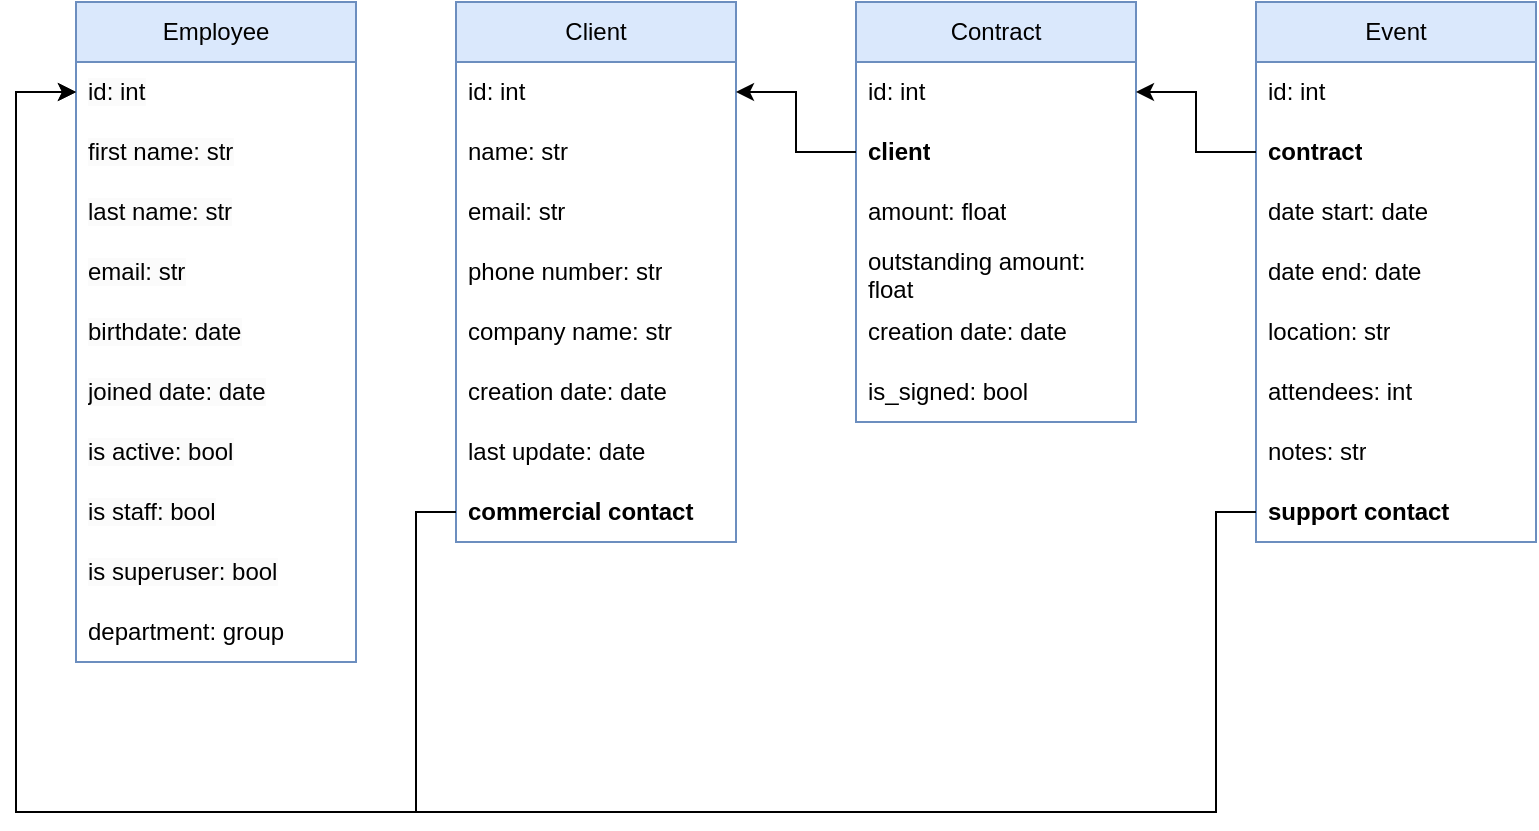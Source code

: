 <mxfile version="23.1.5" type="device">
  <diagram name="Page-1" id="cbP6V3t13E7HVNh1BX21">
    <mxGraphModel dx="2232" dy="1149" grid="1" gridSize="10" guides="1" tooltips="1" connect="1" arrows="1" fold="1" page="1" pageScale="1" pageWidth="827" pageHeight="1169" math="0" shadow="0">
      <root>
        <mxCell id="0" />
        <mxCell id="1" parent="0" />
        <mxCell id="vxIl5W82zsfTe3Qx2Jc8-1" value="Client" style="swimlane;fontStyle=0;childLayout=stackLayout;horizontal=1;startSize=30;horizontalStack=0;resizeParent=1;resizeParentMax=0;resizeLast=0;collapsible=1;marginBottom=0;whiteSpace=wrap;html=1;fillColor=#dae8fc;strokeColor=#6c8ebf;" parent="1" vertex="1">
          <mxGeometry x="250" y="285" width="140" height="270" as="geometry" />
        </mxCell>
        <mxCell id="vxIl5W82zsfTe3Qx2Jc8-2" value="id: int" style="text;strokeColor=none;fillColor=none;align=left;verticalAlign=middle;spacingLeft=4;spacingRight=4;overflow=hidden;points=[[0,0.5],[1,0.5]];portConstraint=eastwest;rotatable=0;whiteSpace=wrap;html=1;" parent="vxIl5W82zsfTe3Qx2Jc8-1" vertex="1">
          <mxGeometry y="30" width="140" height="30" as="geometry" />
        </mxCell>
        <mxCell id="vxIl5W82zsfTe3Qx2Jc8-3" value="name: str" style="text;strokeColor=none;fillColor=none;align=left;verticalAlign=middle;spacingLeft=4;spacingRight=4;overflow=hidden;points=[[0,0.5],[1,0.5]];portConstraint=eastwest;rotatable=0;whiteSpace=wrap;html=1;" parent="vxIl5W82zsfTe3Qx2Jc8-1" vertex="1">
          <mxGeometry y="60" width="140" height="30" as="geometry" />
        </mxCell>
        <mxCell id="vxIl5W82zsfTe3Qx2Jc8-4" value="email: str" style="text;strokeColor=none;fillColor=none;align=left;verticalAlign=middle;spacingLeft=4;spacingRight=4;overflow=hidden;points=[[0,0.5],[1,0.5]];portConstraint=eastwest;rotatable=0;whiteSpace=wrap;html=1;" parent="vxIl5W82zsfTe3Qx2Jc8-1" vertex="1">
          <mxGeometry y="90" width="140" height="30" as="geometry" />
        </mxCell>
        <mxCell id="vxIl5W82zsfTe3Qx2Jc8-6" value="phone number: str" style="text;strokeColor=none;fillColor=none;align=left;verticalAlign=middle;spacingLeft=4;spacingRight=4;overflow=hidden;points=[[0,0.5],[1,0.5]];portConstraint=eastwest;rotatable=0;whiteSpace=wrap;html=1;" parent="vxIl5W82zsfTe3Qx2Jc8-1" vertex="1">
          <mxGeometry y="120" width="140" height="30" as="geometry" />
        </mxCell>
        <mxCell id="vxIl5W82zsfTe3Qx2Jc8-7" value="company name: str" style="text;strokeColor=none;fillColor=none;align=left;verticalAlign=middle;spacingLeft=4;spacingRight=4;overflow=hidden;points=[[0,0.5],[1,0.5]];portConstraint=eastwest;rotatable=0;whiteSpace=wrap;html=1;" parent="vxIl5W82zsfTe3Qx2Jc8-1" vertex="1">
          <mxGeometry y="150" width="140" height="30" as="geometry" />
        </mxCell>
        <mxCell id="vxIl5W82zsfTe3Qx2Jc8-8" value="creation date: date" style="text;strokeColor=none;fillColor=none;align=left;verticalAlign=middle;spacingLeft=4;spacingRight=4;overflow=hidden;points=[[0,0.5],[1,0.5]];portConstraint=eastwest;rotatable=0;whiteSpace=wrap;html=1;" parent="vxIl5W82zsfTe3Qx2Jc8-1" vertex="1">
          <mxGeometry y="180" width="140" height="30" as="geometry" />
        </mxCell>
        <mxCell id="vxIl5W82zsfTe3Qx2Jc8-9" value="last update: date" style="text;strokeColor=none;fillColor=none;align=left;verticalAlign=middle;spacingLeft=4;spacingRight=4;overflow=hidden;points=[[0,0.5],[1,0.5]];portConstraint=eastwest;rotatable=0;whiteSpace=wrap;html=1;" parent="vxIl5W82zsfTe3Qx2Jc8-1" vertex="1">
          <mxGeometry y="210" width="140" height="30" as="geometry" />
        </mxCell>
        <mxCell id="vxIl5W82zsfTe3Qx2Jc8-10" value="commercial contact" style="text;strokeColor=none;fillColor=none;align=left;verticalAlign=middle;spacingLeft=4;spacingRight=4;overflow=hidden;points=[[0,0.5],[1,0.5]];portConstraint=eastwest;rotatable=0;whiteSpace=wrap;html=1;fontStyle=1" parent="vxIl5W82zsfTe3Qx2Jc8-1" vertex="1">
          <mxGeometry y="240" width="140" height="30" as="geometry" />
        </mxCell>
        <mxCell id="vxIl5W82zsfTe3Qx2Jc8-11" value="Contract" style="swimlane;fontStyle=0;childLayout=stackLayout;horizontal=1;startSize=30;horizontalStack=0;resizeParent=1;resizeParentMax=0;resizeLast=0;collapsible=1;marginBottom=0;whiteSpace=wrap;html=1;fillColor=#dae8fc;strokeColor=#6c8ebf;" parent="1" vertex="1">
          <mxGeometry x="450" y="285" width="140" height="210" as="geometry" />
        </mxCell>
        <mxCell id="vxIl5W82zsfTe3Qx2Jc8-12" value="id: int" style="text;strokeColor=none;fillColor=none;align=left;verticalAlign=middle;spacingLeft=4;spacingRight=4;overflow=hidden;points=[[0,0.5],[1,0.5]];portConstraint=eastwest;rotatable=0;whiteSpace=wrap;html=1;" parent="vxIl5W82zsfTe3Qx2Jc8-11" vertex="1">
          <mxGeometry y="30" width="140" height="30" as="geometry" />
        </mxCell>
        <mxCell id="vxIl5W82zsfTe3Qx2Jc8-13" value="client" style="text;strokeColor=none;fillColor=none;align=left;verticalAlign=middle;spacingLeft=4;spacingRight=4;overflow=hidden;points=[[0,0.5],[1,0.5]];portConstraint=eastwest;rotatable=0;whiteSpace=wrap;html=1;fontStyle=1" parent="vxIl5W82zsfTe3Qx2Jc8-11" vertex="1">
          <mxGeometry y="60" width="140" height="30" as="geometry" />
        </mxCell>
        <mxCell id="vxIl5W82zsfTe3Qx2Jc8-14" value="amount: float" style="text;strokeColor=none;fillColor=none;align=left;verticalAlign=middle;spacingLeft=4;spacingRight=4;overflow=hidden;points=[[0,0.5],[1,0.5]];portConstraint=eastwest;rotatable=0;whiteSpace=wrap;html=1;" parent="vxIl5W82zsfTe3Qx2Jc8-11" vertex="1">
          <mxGeometry y="90" width="140" height="30" as="geometry" />
        </mxCell>
        <mxCell id="vxIl5W82zsfTe3Qx2Jc8-15" value="outstanding amount: float" style="text;strokeColor=none;fillColor=none;align=left;verticalAlign=middle;spacingLeft=4;spacingRight=4;overflow=hidden;points=[[0,0.5],[1,0.5]];portConstraint=eastwest;rotatable=0;whiteSpace=wrap;html=1;" parent="vxIl5W82zsfTe3Qx2Jc8-11" vertex="1">
          <mxGeometry y="120" width="140" height="30" as="geometry" />
        </mxCell>
        <mxCell id="vxIl5W82zsfTe3Qx2Jc8-16" value="creation date: date" style="text;strokeColor=none;fillColor=none;align=left;verticalAlign=middle;spacingLeft=4;spacingRight=4;overflow=hidden;points=[[0,0.5],[1,0.5]];portConstraint=eastwest;rotatable=0;whiteSpace=wrap;html=1;" parent="vxIl5W82zsfTe3Qx2Jc8-11" vertex="1">
          <mxGeometry y="150" width="140" height="30" as="geometry" />
        </mxCell>
        <mxCell id="vxIl5W82zsfTe3Qx2Jc8-17" value="is_signed: bool" style="text;strokeColor=none;fillColor=none;align=left;verticalAlign=middle;spacingLeft=4;spacingRight=4;overflow=hidden;points=[[0,0.5],[1,0.5]];portConstraint=eastwest;rotatable=0;whiteSpace=wrap;html=1;" parent="vxIl5W82zsfTe3Qx2Jc8-11" vertex="1">
          <mxGeometry y="180" width="140" height="30" as="geometry" />
        </mxCell>
        <mxCell id="vxIl5W82zsfTe3Qx2Jc8-20" value="Event" style="swimlane;fontStyle=0;childLayout=stackLayout;horizontal=1;startSize=30;horizontalStack=0;resizeParent=1;resizeParentMax=0;resizeLast=0;collapsible=1;marginBottom=0;whiteSpace=wrap;html=1;fillColor=#dae8fc;strokeColor=#6c8ebf;" parent="1" vertex="1">
          <mxGeometry x="650" y="285" width="140" height="270" as="geometry" />
        </mxCell>
        <mxCell id="vxIl5W82zsfTe3Qx2Jc8-21" value="id: int" style="text;strokeColor=none;fillColor=none;align=left;verticalAlign=middle;spacingLeft=4;spacingRight=4;overflow=hidden;points=[[0,0.5],[1,0.5]];portConstraint=eastwest;rotatable=0;whiteSpace=wrap;html=1;" parent="vxIl5W82zsfTe3Qx2Jc8-20" vertex="1">
          <mxGeometry y="30" width="140" height="30" as="geometry" />
        </mxCell>
        <mxCell id="vxIl5W82zsfTe3Qx2Jc8-22" value="contract" style="text;strokeColor=none;fillColor=none;align=left;verticalAlign=middle;spacingLeft=4;spacingRight=4;overflow=hidden;points=[[0,0.5],[1,0.5]];portConstraint=eastwest;rotatable=0;whiteSpace=wrap;html=1;fontStyle=1" parent="vxIl5W82zsfTe3Qx2Jc8-20" vertex="1">
          <mxGeometry y="60" width="140" height="30" as="geometry" />
        </mxCell>
        <mxCell id="vxIl5W82zsfTe3Qx2Jc8-23" value="date start: date" style="text;strokeColor=none;fillColor=none;align=left;verticalAlign=middle;spacingLeft=4;spacingRight=4;overflow=hidden;points=[[0,0.5],[1,0.5]];portConstraint=eastwest;rotatable=0;whiteSpace=wrap;html=1;" parent="vxIl5W82zsfTe3Qx2Jc8-20" vertex="1">
          <mxGeometry y="90" width="140" height="30" as="geometry" />
        </mxCell>
        <mxCell id="vxIl5W82zsfTe3Qx2Jc8-24" value="date end: date" style="text;strokeColor=none;fillColor=none;align=left;verticalAlign=middle;spacingLeft=4;spacingRight=4;overflow=hidden;points=[[0,0.5],[1,0.5]];portConstraint=eastwest;rotatable=0;whiteSpace=wrap;html=1;" parent="vxIl5W82zsfTe3Qx2Jc8-20" vertex="1">
          <mxGeometry y="120" width="140" height="30" as="geometry" />
        </mxCell>
        <mxCell id="vxIl5W82zsfTe3Qx2Jc8-25" value="location: str" style="text;strokeColor=none;fillColor=none;align=left;verticalAlign=middle;spacingLeft=4;spacingRight=4;overflow=hidden;points=[[0,0.5],[1,0.5]];portConstraint=eastwest;rotatable=0;whiteSpace=wrap;html=1;" parent="vxIl5W82zsfTe3Qx2Jc8-20" vertex="1">
          <mxGeometry y="150" width="140" height="30" as="geometry" />
        </mxCell>
        <mxCell id="vxIl5W82zsfTe3Qx2Jc8-26" value="attendees: int" style="text;strokeColor=none;fillColor=none;align=left;verticalAlign=middle;spacingLeft=4;spacingRight=4;overflow=hidden;points=[[0,0.5],[1,0.5]];portConstraint=eastwest;rotatable=0;whiteSpace=wrap;html=1;" parent="vxIl5W82zsfTe3Qx2Jc8-20" vertex="1">
          <mxGeometry y="180" width="140" height="30" as="geometry" />
        </mxCell>
        <mxCell id="vxIl5W82zsfTe3Qx2Jc8-27" value="notes: str" style="text;strokeColor=none;fillColor=none;align=left;verticalAlign=middle;spacingLeft=4;spacingRight=4;overflow=hidden;points=[[0,0.5],[1,0.5]];portConstraint=eastwest;rotatable=0;whiteSpace=wrap;html=1;" parent="vxIl5W82zsfTe3Qx2Jc8-20" vertex="1">
          <mxGeometry y="210" width="140" height="30" as="geometry" />
        </mxCell>
        <mxCell id="vxIl5W82zsfTe3Qx2Jc8-28" value="support contact" style="text;strokeColor=none;fillColor=none;align=left;verticalAlign=middle;spacingLeft=4;spacingRight=4;overflow=hidden;points=[[0,0.5],[1,0.5]];portConstraint=eastwest;rotatable=0;whiteSpace=wrap;html=1;fontStyle=1" parent="vxIl5W82zsfTe3Qx2Jc8-20" vertex="1">
          <mxGeometry y="240" width="140" height="30" as="geometry" />
        </mxCell>
        <mxCell id="vxIl5W82zsfTe3Qx2Jc8-37" value="Employee" style="swimlane;fontStyle=0;childLayout=stackLayout;horizontal=1;startSize=30;horizontalStack=0;resizeParent=1;resizeParentMax=0;resizeLast=0;collapsible=1;marginBottom=0;whiteSpace=wrap;html=1;fillColor=#dae8fc;strokeColor=#6c8ebf;" parent="1" vertex="1">
          <mxGeometry x="60" y="285" width="140" height="330" as="geometry" />
        </mxCell>
        <mxCell id="vxIl5W82zsfTe3Qx2Jc8-38" value="&lt;meta charset=&quot;utf-8&quot;&gt;&lt;span style=&quot;color: rgb(0, 0, 0); font-family: Helvetica; font-size: 12px; font-style: normal; font-variant-ligatures: normal; font-variant-caps: normal; font-weight: 400; letter-spacing: normal; orphans: 2; text-align: left; text-indent: 0px; text-transform: none; widows: 2; word-spacing: 0px; -webkit-text-stroke-width: 0px; background-color: rgb(251, 251, 251); text-decoration-thickness: initial; text-decoration-style: initial; text-decoration-color: initial; float: none; display: inline !important;&quot;&gt;id: int&lt;/span&gt;" style="text;strokeColor=none;fillColor=none;align=left;verticalAlign=middle;spacingLeft=4;spacingRight=4;overflow=hidden;points=[[0,0.5],[1,0.5]];portConstraint=eastwest;rotatable=0;whiteSpace=wrap;html=1;" parent="vxIl5W82zsfTe3Qx2Jc8-37" vertex="1">
          <mxGeometry y="30" width="140" height="30" as="geometry" />
        </mxCell>
        <mxCell id="vxIl5W82zsfTe3Qx2Jc8-39" value="&lt;span style=&quot;color: rgb(0, 0, 0); font-family: Helvetica; font-size: 12px; font-style: normal; font-variant-ligatures: normal; font-variant-caps: normal; font-weight: 400; letter-spacing: normal; orphans: 2; text-align: left; text-indent: 0px; text-transform: none; widows: 2; word-spacing: 0px; -webkit-text-stroke-width: 0px; background-color: rgb(251, 251, 251); text-decoration-thickness: initial; text-decoration-style: initial; text-decoration-color: initial; float: none; display: inline !important;&quot;&gt;first name: str&lt;/span&gt;" style="text;strokeColor=none;fillColor=none;align=left;verticalAlign=middle;spacingLeft=4;spacingRight=4;overflow=hidden;points=[[0,0.5],[1,0.5]];portConstraint=eastwest;rotatable=0;whiteSpace=wrap;html=1;" parent="vxIl5W82zsfTe3Qx2Jc8-37" vertex="1">
          <mxGeometry y="60" width="140" height="30" as="geometry" />
        </mxCell>
        <mxCell id="MKRm_B1N2oPZ_svvNA_S-1" value="&lt;span style=&quot;color: rgb(0, 0, 0); font-family: Helvetica; font-size: 12px; font-style: normal; font-variant-ligatures: normal; font-variant-caps: normal; font-weight: 400; letter-spacing: normal; orphans: 2; text-align: left; text-indent: 0px; text-transform: none; widows: 2; word-spacing: 0px; -webkit-text-stroke-width: 0px; background-color: rgb(251, 251, 251); text-decoration-thickness: initial; text-decoration-style: initial; text-decoration-color: initial; float: none; display: inline !important;&quot;&gt;last name: str&lt;/span&gt;" style="text;strokeColor=none;fillColor=none;align=left;verticalAlign=middle;spacingLeft=4;spacingRight=4;overflow=hidden;points=[[0,0.5],[1,0.5]];portConstraint=eastwest;rotatable=0;whiteSpace=wrap;html=1;" vertex="1" parent="vxIl5W82zsfTe3Qx2Jc8-37">
          <mxGeometry y="90" width="140" height="30" as="geometry" />
        </mxCell>
        <mxCell id="MKRm_B1N2oPZ_svvNA_S-2" value="&lt;span style=&quot;color: rgb(0, 0, 0); font-family: Helvetica; font-size: 12px; font-style: normal; font-variant-ligatures: normal; font-variant-caps: normal; font-weight: 400; letter-spacing: normal; orphans: 2; text-align: left; text-indent: 0px; text-transform: none; widows: 2; word-spacing: 0px; -webkit-text-stroke-width: 0px; background-color: rgb(251, 251, 251); text-decoration-thickness: initial; text-decoration-style: initial; text-decoration-color: initial; float: none; display: inline !important;&quot;&gt;email: str&lt;/span&gt;" style="text;strokeColor=none;fillColor=none;align=left;verticalAlign=middle;spacingLeft=4;spacingRight=4;overflow=hidden;points=[[0,0.5],[1,0.5]];portConstraint=eastwest;rotatable=0;whiteSpace=wrap;html=1;" vertex="1" parent="vxIl5W82zsfTe3Qx2Jc8-37">
          <mxGeometry y="120" width="140" height="30" as="geometry" />
        </mxCell>
        <mxCell id="MKRm_B1N2oPZ_svvNA_S-3" value="&lt;span style=&quot;color: rgb(0, 0, 0); font-family: Helvetica; font-size: 12px; font-style: normal; font-variant-ligatures: normal; font-variant-caps: normal; font-weight: 400; letter-spacing: normal; orphans: 2; text-align: left; text-indent: 0px; text-transform: none; widows: 2; word-spacing: 0px; -webkit-text-stroke-width: 0px; background-color: rgb(251, 251, 251); text-decoration-thickness: initial; text-decoration-style: initial; text-decoration-color: initial; float: none; display: inline !important;&quot;&gt;birthdate: date&lt;/span&gt;" style="text;strokeColor=none;fillColor=none;align=left;verticalAlign=middle;spacingLeft=4;spacingRight=4;overflow=hidden;points=[[0,0.5],[1,0.5]];portConstraint=eastwest;rotatable=0;whiteSpace=wrap;html=1;" vertex="1" parent="vxIl5W82zsfTe3Qx2Jc8-37">
          <mxGeometry y="150" width="140" height="30" as="geometry" />
        </mxCell>
        <mxCell id="MKRm_B1N2oPZ_svvNA_S-4" value="&lt;span style=&quot;color: rgb(0, 0, 0); font-family: Helvetica; font-size: 12px; font-style: normal; font-variant-ligatures: normal; font-variant-caps: normal; font-weight: 400; letter-spacing: normal; orphans: 2; text-align: left; text-indent: 0px; text-transform: none; widows: 2; word-spacing: 0px; -webkit-text-stroke-width: 0px; background-color: rgb(251, 251, 251); text-decoration-thickness: initial; text-decoration-style: initial; text-decoration-color: initial; float: none; display: inline !important;&quot;&gt;joined date: date&lt;/span&gt;" style="text;strokeColor=none;fillColor=none;align=left;verticalAlign=middle;spacingLeft=4;spacingRight=4;overflow=hidden;points=[[0,0.5],[1,0.5]];portConstraint=eastwest;rotatable=0;whiteSpace=wrap;html=1;" vertex="1" parent="vxIl5W82zsfTe3Qx2Jc8-37">
          <mxGeometry y="180" width="140" height="30" as="geometry" />
        </mxCell>
        <mxCell id="MKRm_B1N2oPZ_svvNA_S-6" value="&lt;span style=&quot;color: rgb(0, 0, 0); font-family: Helvetica; font-size: 12px; font-style: normal; font-variant-ligatures: normal; font-variant-caps: normal; font-weight: 400; letter-spacing: normal; orphans: 2; text-align: left; text-indent: 0px; text-transform: none; widows: 2; word-spacing: 0px; -webkit-text-stroke-width: 0px; background-color: rgb(251, 251, 251); text-decoration-thickness: initial; text-decoration-style: initial; text-decoration-color: initial; float: none; display: inline !important;&quot;&gt;is active: bool&lt;/span&gt;" style="text;strokeColor=none;fillColor=none;align=left;verticalAlign=middle;spacingLeft=4;spacingRight=4;overflow=hidden;points=[[0,0.5],[1,0.5]];portConstraint=eastwest;rotatable=0;whiteSpace=wrap;html=1;" vertex="1" parent="vxIl5W82zsfTe3Qx2Jc8-37">
          <mxGeometry y="210" width="140" height="30" as="geometry" />
        </mxCell>
        <mxCell id="MKRm_B1N2oPZ_svvNA_S-7" value="&lt;span style=&quot;color: rgb(0, 0, 0); font-family: Helvetica; font-size: 12px; font-style: normal; font-variant-ligatures: normal; font-variant-caps: normal; font-weight: 400; letter-spacing: normal; orphans: 2; text-align: left; text-indent: 0px; text-transform: none; widows: 2; word-spacing: 0px; -webkit-text-stroke-width: 0px; background-color: rgb(251, 251, 251); text-decoration-thickness: initial; text-decoration-style: initial; text-decoration-color: initial; float: none; display: inline !important;&quot;&gt;is staff: bool&lt;/span&gt;" style="text;strokeColor=none;fillColor=none;align=left;verticalAlign=middle;spacingLeft=4;spacingRight=4;overflow=hidden;points=[[0,0.5],[1,0.5]];portConstraint=eastwest;rotatable=0;whiteSpace=wrap;html=1;" vertex="1" parent="vxIl5W82zsfTe3Qx2Jc8-37">
          <mxGeometry y="240" width="140" height="30" as="geometry" />
        </mxCell>
        <mxCell id="MKRm_B1N2oPZ_svvNA_S-8" value="&lt;span style=&quot;color: rgb(0, 0, 0); font-family: Helvetica; font-size: 12px; font-style: normal; font-variant-ligatures: normal; font-variant-caps: normal; font-weight: 400; letter-spacing: normal; orphans: 2; text-align: left; text-indent: 0px; text-transform: none; widows: 2; word-spacing: 0px; -webkit-text-stroke-width: 0px; background-color: rgb(251, 251, 251); text-decoration-thickness: initial; text-decoration-style: initial; text-decoration-color: initial; float: none; display: inline !important;&quot;&gt;is superuser: bool&lt;/span&gt;" style="text;strokeColor=none;fillColor=none;align=left;verticalAlign=middle;spacingLeft=4;spacingRight=4;overflow=hidden;points=[[0,0.5],[1,0.5]];portConstraint=eastwest;rotatable=0;whiteSpace=wrap;html=1;" vertex="1" parent="vxIl5W82zsfTe3Qx2Jc8-37">
          <mxGeometry y="270" width="140" height="30" as="geometry" />
        </mxCell>
        <mxCell id="vxIl5W82zsfTe3Qx2Jc8-40" value="department: group" style="text;strokeColor=none;fillColor=none;align=left;verticalAlign=middle;spacingLeft=4;spacingRight=4;overflow=hidden;points=[[0,0.5],[1,0.5]];portConstraint=eastwest;rotatable=0;whiteSpace=wrap;html=1;fontStyle=0" parent="vxIl5W82zsfTe3Qx2Jc8-37" vertex="1">
          <mxGeometry y="300" width="140" height="30" as="geometry" />
        </mxCell>
        <mxCell id="vxIl5W82zsfTe3Qx2Jc8-41" style="edgeStyle=orthogonalEdgeStyle;rounded=0;orthogonalLoop=1;jettySize=auto;html=1;entryX=1;entryY=0.5;entryDx=0;entryDy=0;" parent="1" source="vxIl5W82zsfTe3Qx2Jc8-13" target="vxIl5W82zsfTe3Qx2Jc8-2" edge="1">
          <mxGeometry relative="1" as="geometry" />
        </mxCell>
        <mxCell id="vxIl5W82zsfTe3Qx2Jc8-48" style="edgeStyle=orthogonalEdgeStyle;rounded=0;orthogonalLoop=1;jettySize=auto;html=1;entryX=1;entryY=0.5;entryDx=0;entryDy=0;" parent="1" source="vxIl5W82zsfTe3Qx2Jc8-22" target="vxIl5W82zsfTe3Qx2Jc8-12" edge="1">
          <mxGeometry relative="1" as="geometry" />
        </mxCell>
        <mxCell id="vxIl5W82zsfTe3Qx2Jc8-51" style="edgeStyle=orthogonalEdgeStyle;rounded=0;orthogonalLoop=1;jettySize=auto;html=1;" parent="1" source="vxIl5W82zsfTe3Qx2Jc8-10" target="vxIl5W82zsfTe3Qx2Jc8-38" edge="1">
          <mxGeometry relative="1" as="geometry">
            <Array as="points">
              <mxPoint x="230" y="540" />
              <mxPoint x="230" y="690" />
              <mxPoint x="30" y="690" />
              <mxPoint x="30" y="330" />
            </Array>
          </mxGeometry>
        </mxCell>
        <mxCell id="vxIl5W82zsfTe3Qx2Jc8-52" style="edgeStyle=orthogonalEdgeStyle;rounded=0;orthogonalLoop=1;jettySize=auto;html=1;" parent="1" source="vxIl5W82zsfTe3Qx2Jc8-28" target="vxIl5W82zsfTe3Qx2Jc8-38" edge="1">
          <mxGeometry relative="1" as="geometry">
            <Array as="points">
              <mxPoint x="630" y="540" />
              <mxPoint x="630" y="690" />
              <mxPoint x="30" y="690" />
              <mxPoint x="30" y="330" />
            </Array>
          </mxGeometry>
        </mxCell>
      </root>
    </mxGraphModel>
  </diagram>
</mxfile>
